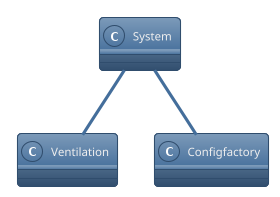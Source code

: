 @startuml
'https://plantuml.com/class-diagram
!theme spacelab

class System
class Ventilation
class Configfactory

System -- Ventilation
System -- Configfactory

@enduml